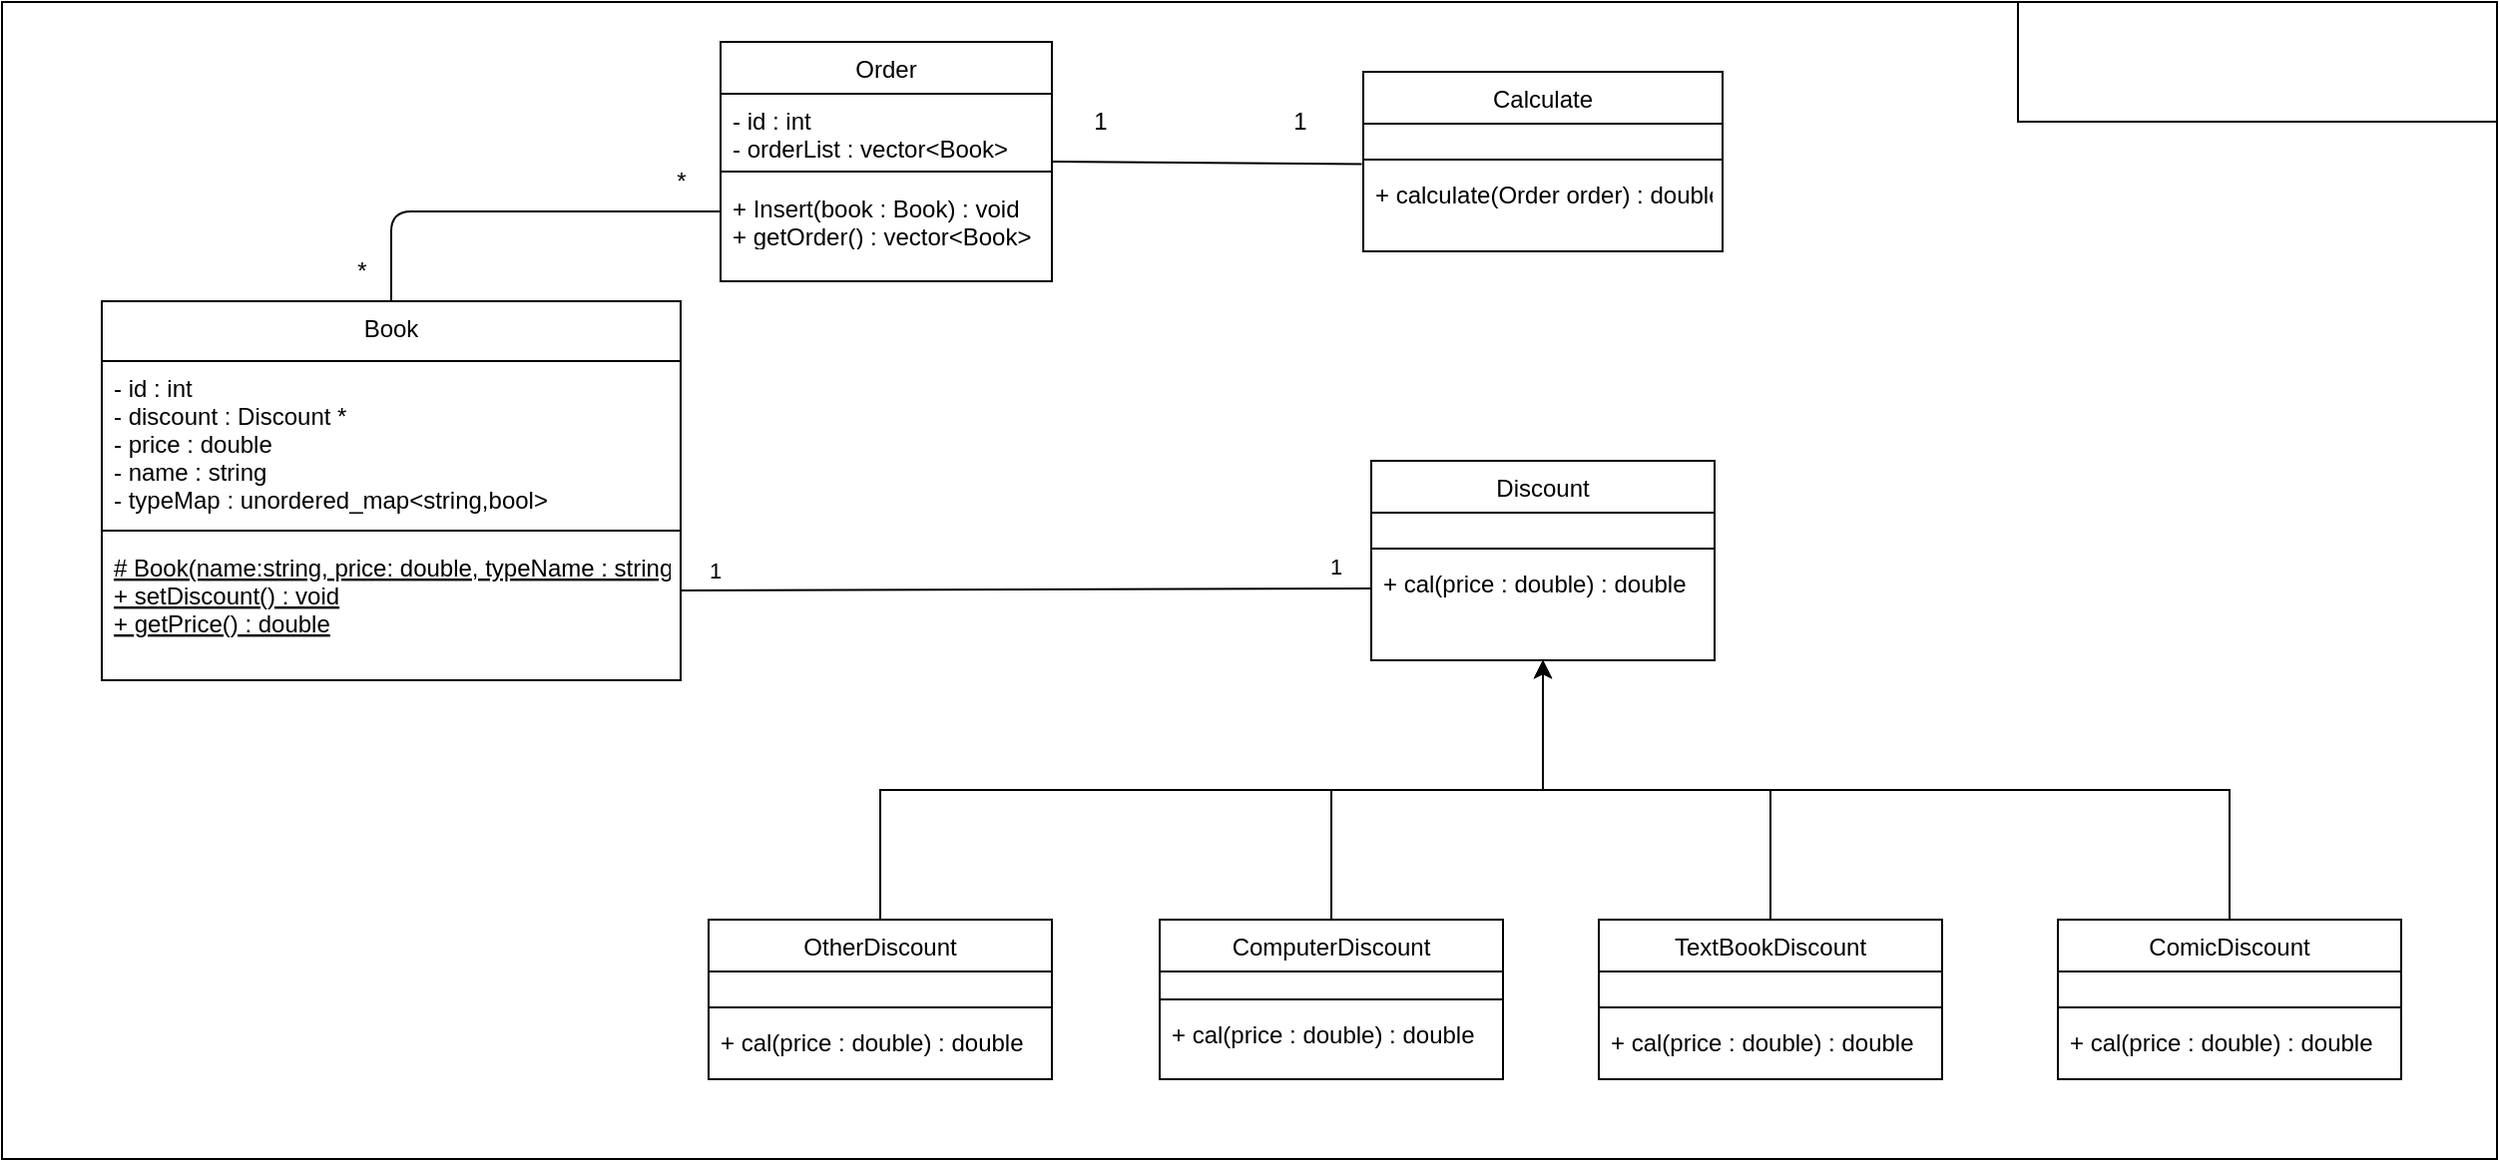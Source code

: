 <mxfile version="14.4.9" type="github">
  <diagram id="C5RBs43oDa-KdzZeNtuy" name="Page-1">
    <mxGraphModel dx="1175" dy="942" grid="1" gridSize="10" guides="1" tooltips="1" connect="1" arrows="1" fold="1" page="1" pageScale="1" pageWidth="827" pageHeight="1169" math="0" shadow="0">
      <root>
        <mxCell id="WIyWlLk6GJQsqaUBKTNV-0" />
        <mxCell id="WIyWlLk6GJQsqaUBKTNV-1" parent="WIyWlLk6GJQsqaUBKTNV-0" />
        <mxCell id="PdlZU2b8IlvbBPyZ9OJQ-49" value="" style="rounded=0;whiteSpace=wrap;html=1;" vertex="1" parent="WIyWlLk6GJQsqaUBKTNV-1">
          <mxGeometry x="200" y="20" width="1250" height="580" as="geometry" />
        </mxCell>
        <mxCell id="zkfFHV4jXpPFQw0GAbJ--6" value="Book" style="swimlane;fontStyle=0;align=center;verticalAlign=top;childLayout=stackLayout;horizontal=1;startSize=30;horizontalStack=0;resizeParent=1;resizeLast=0;collapsible=1;marginBottom=0;rounded=0;shadow=0;strokeWidth=1;" parent="WIyWlLk6GJQsqaUBKTNV-1" vertex="1">
          <mxGeometry x="250" y="170" width="290" height="190" as="geometry">
            <mxRectangle x="130" y="380" width="160" height="26" as="alternateBounds" />
          </mxGeometry>
        </mxCell>
        <mxCell id="zkfFHV4jXpPFQw0GAbJ--11" value="- id : int&#xa;- discount : Discount *&#xa;- price : double&#xa;- name : string&#xa;- typeMap : unordered_map&lt;string,bool&gt;" style="text;align=left;verticalAlign=top;spacingLeft=4;spacingRight=4;overflow=hidden;rotatable=0;points=[[0,0.5],[1,0.5]];portConstraint=eastwest;" parent="zkfFHV4jXpPFQw0GAbJ--6" vertex="1">
          <mxGeometry y="30" width="290" height="80" as="geometry" />
        </mxCell>
        <mxCell id="zkfFHV4jXpPFQw0GAbJ--9" value="" style="line;html=1;strokeWidth=1;align=left;verticalAlign=middle;spacingTop=-1;spacingLeft=3;spacingRight=3;rotatable=0;labelPosition=right;points=[];portConstraint=eastwest;" parent="zkfFHV4jXpPFQw0GAbJ--6" vertex="1">
          <mxGeometry y="110" width="290" height="10" as="geometry" />
        </mxCell>
        <mxCell id="zkfFHV4jXpPFQw0GAbJ--10" value="# Book(name:string, price: double, typeName : string)&#xa;+ setDiscount() : void&#xa;+ getPrice() : double&#xa;&#xa;" style="text;align=left;verticalAlign=top;spacingLeft=4;spacingRight=4;overflow=hidden;rotatable=0;points=[[0,0.5],[1,0.5]];portConstraint=eastwest;fontStyle=4" parent="zkfFHV4jXpPFQw0GAbJ--6" vertex="1">
          <mxGeometry y="120" width="290" height="50" as="geometry" />
        </mxCell>
        <mxCell id="zkfFHV4jXpPFQw0GAbJ--13" value="Order" style="swimlane;fontStyle=0;align=center;verticalAlign=top;childLayout=stackLayout;horizontal=1;startSize=26;horizontalStack=0;resizeParent=1;resizeLast=0;collapsible=1;marginBottom=0;rounded=0;shadow=0;strokeWidth=1;" parent="WIyWlLk6GJQsqaUBKTNV-1" vertex="1">
          <mxGeometry x="560" y="40" width="166" height="120" as="geometry">
            <mxRectangle x="340" y="380" width="170" height="26" as="alternateBounds" />
          </mxGeometry>
        </mxCell>
        <mxCell id="zkfFHV4jXpPFQw0GAbJ--14" value="- id : int&#xa;- orderList : vector&lt;Book&gt;" style="text;align=left;verticalAlign=top;spacingLeft=4;spacingRight=4;overflow=hidden;rotatable=0;points=[[0,0.5],[1,0.5]];portConstraint=eastwest;" parent="zkfFHV4jXpPFQw0GAbJ--13" vertex="1">
          <mxGeometry y="26" width="166" height="34" as="geometry" />
        </mxCell>
        <mxCell id="zkfFHV4jXpPFQw0GAbJ--15" value="" style="line;html=1;strokeWidth=1;align=left;verticalAlign=middle;spacingTop=-1;spacingLeft=3;spacingRight=3;rotatable=0;labelPosition=right;points=[];portConstraint=eastwest;" parent="zkfFHV4jXpPFQw0GAbJ--13" vertex="1">
          <mxGeometry y="60" width="166" height="10" as="geometry" />
        </mxCell>
        <mxCell id="PdlZU2b8IlvbBPyZ9OJQ-6" value="+ Insert(book : Book) : void&#xa;+ getOrder() : vector&lt;Book&gt;" style="text;align=left;verticalAlign=top;spacingLeft=4;spacingRight=4;overflow=hidden;rotatable=0;points=[[0,0.5],[1,0.5]];portConstraint=eastwest;" vertex="1" parent="zkfFHV4jXpPFQw0GAbJ--13">
          <mxGeometry y="70" width="166" height="30" as="geometry" />
        </mxCell>
        <mxCell id="zkfFHV4jXpPFQw0GAbJ--17" value="Discount" style="swimlane;fontStyle=0;align=center;verticalAlign=top;childLayout=stackLayout;horizontal=1;startSize=26;horizontalStack=0;resizeParent=1;resizeLast=0;collapsible=1;marginBottom=0;rounded=0;shadow=0;strokeWidth=1;" parent="WIyWlLk6GJQsqaUBKTNV-1" vertex="1">
          <mxGeometry x="886" y="250" width="172" height="100" as="geometry">
            <mxRectangle x="550" y="140" width="160" height="26" as="alternateBounds" />
          </mxGeometry>
        </mxCell>
        <mxCell id="zkfFHV4jXpPFQw0GAbJ--18" value="    " style="text;align=left;verticalAlign=top;spacingLeft=4;spacingRight=4;overflow=hidden;rotatable=0;points=[[0,0.5],[1,0.5]];portConstraint=eastwest;" parent="zkfFHV4jXpPFQw0GAbJ--17" vertex="1">
          <mxGeometry y="26" width="172" height="14" as="geometry" />
        </mxCell>
        <mxCell id="PdlZU2b8IlvbBPyZ9OJQ-28" value="" style="line;html=1;strokeWidth=1;align=left;verticalAlign=middle;spacingTop=-1;spacingLeft=3;spacingRight=3;rotatable=0;labelPosition=right;points=[];portConstraint=eastwest;" vertex="1" parent="zkfFHV4jXpPFQw0GAbJ--17">
          <mxGeometry y="40" width="172" height="8" as="geometry" />
        </mxCell>
        <mxCell id="zkfFHV4jXpPFQw0GAbJ--25" value="+ cal(price : double) : double" style="text;align=left;verticalAlign=top;spacingLeft=4;spacingRight=4;overflow=hidden;rotatable=0;points=[[0,0.5],[1,0.5]];portConstraint=eastwest;" parent="zkfFHV4jXpPFQw0GAbJ--17" vertex="1">
          <mxGeometry y="48" width="172" height="32" as="geometry" />
        </mxCell>
        <mxCell id="PdlZU2b8IlvbBPyZ9OJQ-7" value="Calculate" style="swimlane;fontStyle=0;align=center;verticalAlign=top;childLayout=stackLayout;horizontal=1;startSize=26;horizontalStack=0;resizeParent=1;resizeLast=0;collapsible=1;marginBottom=0;rounded=0;shadow=0;strokeWidth=1;" vertex="1" parent="WIyWlLk6GJQsqaUBKTNV-1">
          <mxGeometry x="882" y="55" width="180" height="90" as="geometry">
            <mxRectangle x="550" y="140" width="160" height="26" as="alternateBounds" />
          </mxGeometry>
        </mxCell>
        <mxCell id="PdlZU2b8IlvbBPyZ9OJQ-8" value="    " style="text;align=left;verticalAlign=top;spacingLeft=4;spacingRight=4;overflow=hidden;rotatable=0;points=[[0,0.5],[1,0.5]];portConstraint=eastwest;" vertex="1" parent="PdlZU2b8IlvbBPyZ9OJQ-7">
          <mxGeometry y="26" width="180" height="14" as="geometry" />
        </mxCell>
        <mxCell id="PdlZU2b8IlvbBPyZ9OJQ-9" value="" style="line;html=1;strokeWidth=1;align=left;verticalAlign=middle;spacingTop=-1;spacingLeft=3;spacingRight=3;rotatable=0;labelPosition=right;points=[];portConstraint=eastwest;" vertex="1" parent="PdlZU2b8IlvbBPyZ9OJQ-7">
          <mxGeometry y="40" width="180" height="8" as="geometry" />
        </mxCell>
        <mxCell id="PdlZU2b8IlvbBPyZ9OJQ-10" value="+ calculate(Order order) : double" style="text;align=left;verticalAlign=top;spacingLeft=4;spacingRight=4;overflow=hidden;rotatable=0;points=[[0,0.5],[1,0.5]];portConstraint=eastwest;" vertex="1" parent="PdlZU2b8IlvbBPyZ9OJQ-7">
          <mxGeometry y="48" width="180" height="30" as="geometry" />
        </mxCell>
        <mxCell id="PdlZU2b8IlvbBPyZ9OJQ-38" style="edgeStyle=orthogonalEdgeStyle;rounded=0;orthogonalLoop=1;jettySize=auto;html=1;exitX=0.5;exitY=0;exitDx=0;exitDy=0;entryX=0.5;entryY=1;entryDx=0;entryDy=0;" edge="1" parent="WIyWlLk6GJQsqaUBKTNV-1" source="PdlZU2b8IlvbBPyZ9OJQ-11" target="zkfFHV4jXpPFQw0GAbJ--17">
          <mxGeometry relative="1" as="geometry" />
        </mxCell>
        <mxCell id="PdlZU2b8IlvbBPyZ9OJQ-11" value="OtherDiscount" style="swimlane;fontStyle=0;align=center;verticalAlign=top;childLayout=stackLayout;horizontal=1;startSize=26;horizontalStack=0;resizeParent=1;resizeLast=0;collapsible=1;marginBottom=0;rounded=0;shadow=0;strokeWidth=1;" vertex="1" parent="WIyWlLk6GJQsqaUBKTNV-1">
          <mxGeometry x="554" y="480" width="172" height="80" as="geometry">
            <mxRectangle x="550" y="140" width="160" height="26" as="alternateBounds" />
          </mxGeometry>
        </mxCell>
        <mxCell id="PdlZU2b8IlvbBPyZ9OJQ-12" value="    " style="text;align=left;verticalAlign=top;spacingLeft=4;spacingRight=4;overflow=hidden;rotatable=0;points=[[0,0.5],[1,0.5]];portConstraint=eastwest;" vertex="1" parent="PdlZU2b8IlvbBPyZ9OJQ-11">
          <mxGeometry y="26" width="172" height="14" as="geometry" />
        </mxCell>
        <mxCell id="PdlZU2b8IlvbBPyZ9OJQ-13" value="" style="line;html=1;strokeWidth=1;align=left;verticalAlign=middle;spacingTop=-1;spacingLeft=3;spacingRight=3;rotatable=0;labelPosition=right;points=[];portConstraint=eastwest;" vertex="1" parent="PdlZU2b8IlvbBPyZ9OJQ-11">
          <mxGeometry y="40" width="172" height="8" as="geometry" />
        </mxCell>
        <mxCell id="PdlZU2b8IlvbBPyZ9OJQ-14" value="+ cal(price : double) : double" style="text;align=left;verticalAlign=top;spacingLeft=4;spacingRight=4;overflow=hidden;rotatable=0;points=[[0,0.5],[1,0.5]];portConstraint=eastwest;" vertex="1" parent="PdlZU2b8IlvbBPyZ9OJQ-11">
          <mxGeometry y="48" width="172" height="22" as="geometry" />
        </mxCell>
        <mxCell id="PdlZU2b8IlvbBPyZ9OJQ-35" style="edgeStyle=orthogonalEdgeStyle;rounded=0;orthogonalLoop=1;jettySize=auto;html=1;exitX=0.5;exitY=0;exitDx=0;exitDy=0;entryX=0.5;entryY=1;entryDx=0;entryDy=0;" edge="1" parent="WIyWlLk6GJQsqaUBKTNV-1" source="PdlZU2b8IlvbBPyZ9OJQ-16" target="zkfFHV4jXpPFQw0GAbJ--17">
          <mxGeometry relative="1" as="geometry" />
        </mxCell>
        <mxCell id="PdlZU2b8IlvbBPyZ9OJQ-16" value="ComputerDiscount" style="swimlane;fontStyle=0;align=center;verticalAlign=top;childLayout=stackLayout;horizontal=1;startSize=26;horizontalStack=0;resizeParent=1;resizeLast=0;collapsible=1;marginBottom=0;rounded=0;shadow=0;strokeWidth=1;" vertex="1" parent="WIyWlLk6GJQsqaUBKTNV-1">
          <mxGeometry x="780" y="480" width="172" height="80" as="geometry">
            <mxRectangle x="550" y="140" width="160" height="26" as="alternateBounds" />
          </mxGeometry>
        </mxCell>
        <mxCell id="PdlZU2b8IlvbBPyZ9OJQ-17" value="    " style="text;align=left;verticalAlign=top;spacingLeft=4;spacingRight=4;overflow=hidden;rotatable=0;points=[[0,0.5],[1,0.5]];portConstraint=eastwest;" vertex="1" parent="PdlZU2b8IlvbBPyZ9OJQ-16">
          <mxGeometry y="26" width="172" height="10" as="geometry" />
        </mxCell>
        <mxCell id="PdlZU2b8IlvbBPyZ9OJQ-18" value="" style="line;html=1;strokeWidth=1;align=left;verticalAlign=middle;spacingTop=-1;spacingLeft=3;spacingRight=3;rotatable=0;labelPosition=right;points=[];portConstraint=eastwest;" vertex="1" parent="PdlZU2b8IlvbBPyZ9OJQ-16">
          <mxGeometry y="36" width="172" height="8" as="geometry" />
        </mxCell>
        <mxCell id="PdlZU2b8IlvbBPyZ9OJQ-19" value="+ cal(price : double) : double" style="text;align=left;verticalAlign=top;spacingLeft=4;spacingRight=4;overflow=hidden;rotatable=0;points=[[0,0.5],[1,0.5]];portConstraint=eastwest;" vertex="1" parent="PdlZU2b8IlvbBPyZ9OJQ-16">
          <mxGeometry y="44" width="172" height="32" as="geometry" />
        </mxCell>
        <mxCell id="PdlZU2b8IlvbBPyZ9OJQ-39" style="edgeStyle=orthogonalEdgeStyle;rounded=0;orthogonalLoop=1;jettySize=auto;html=1;exitX=0.5;exitY=0;exitDx=0;exitDy=0;entryX=0.5;entryY=1;entryDx=0;entryDy=0;" edge="1" parent="WIyWlLk6GJQsqaUBKTNV-1" source="PdlZU2b8IlvbBPyZ9OJQ-20" target="zkfFHV4jXpPFQw0GAbJ--17">
          <mxGeometry relative="1" as="geometry" />
        </mxCell>
        <mxCell id="PdlZU2b8IlvbBPyZ9OJQ-20" value="ComicDiscount" style="swimlane;fontStyle=0;align=center;verticalAlign=top;childLayout=stackLayout;horizontal=1;startSize=26;horizontalStack=0;resizeParent=1;resizeLast=0;collapsible=1;marginBottom=0;rounded=0;shadow=0;strokeWidth=1;" vertex="1" parent="WIyWlLk6GJQsqaUBKTNV-1">
          <mxGeometry x="1230" y="480" width="172" height="80" as="geometry">
            <mxRectangle x="550" y="140" width="160" height="26" as="alternateBounds" />
          </mxGeometry>
        </mxCell>
        <mxCell id="PdlZU2b8IlvbBPyZ9OJQ-21" value="    " style="text;align=left;verticalAlign=top;spacingLeft=4;spacingRight=4;overflow=hidden;rotatable=0;points=[[0,0.5],[1,0.5]];portConstraint=eastwest;" vertex="1" parent="PdlZU2b8IlvbBPyZ9OJQ-20">
          <mxGeometry y="26" width="172" height="14" as="geometry" />
        </mxCell>
        <mxCell id="PdlZU2b8IlvbBPyZ9OJQ-22" value="" style="line;html=1;strokeWidth=1;align=left;verticalAlign=middle;spacingTop=-1;spacingLeft=3;spacingRight=3;rotatable=0;labelPosition=right;points=[];portConstraint=eastwest;" vertex="1" parent="PdlZU2b8IlvbBPyZ9OJQ-20">
          <mxGeometry y="40" width="172" height="8" as="geometry" />
        </mxCell>
        <mxCell id="PdlZU2b8IlvbBPyZ9OJQ-23" value="+ cal(price : double) : double" style="text;align=left;verticalAlign=top;spacingLeft=4;spacingRight=4;overflow=hidden;rotatable=0;points=[[0,0.5],[1,0.5]];portConstraint=eastwest;" vertex="1" parent="PdlZU2b8IlvbBPyZ9OJQ-20">
          <mxGeometry y="48" width="172" height="32" as="geometry" />
        </mxCell>
        <mxCell id="PdlZU2b8IlvbBPyZ9OJQ-36" style="edgeStyle=orthogonalEdgeStyle;rounded=0;orthogonalLoop=1;jettySize=auto;html=1;exitX=0.5;exitY=0;exitDx=0;exitDy=0;entryX=0.5;entryY=1;entryDx=0;entryDy=0;" edge="1" parent="WIyWlLk6GJQsqaUBKTNV-1" source="PdlZU2b8IlvbBPyZ9OJQ-24" target="zkfFHV4jXpPFQw0GAbJ--17">
          <mxGeometry relative="1" as="geometry" />
        </mxCell>
        <mxCell id="PdlZU2b8IlvbBPyZ9OJQ-24" value="TextBookDiscount" style="swimlane;fontStyle=0;align=center;verticalAlign=top;childLayout=stackLayout;horizontal=1;startSize=26;horizontalStack=0;resizeParent=1;resizeLast=0;collapsible=1;marginBottom=0;rounded=0;shadow=0;strokeWidth=1;" vertex="1" parent="WIyWlLk6GJQsqaUBKTNV-1">
          <mxGeometry x="1000" y="480" width="172" height="80" as="geometry">
            <mxRectangle x="550" y="140" width="160" height="26" as="alternateBounds" />
          </mxGeometry>
        </mxCell>
        <mxCell id="PdlZU2b8IlvbBPyZ9OJQ-25" value="    " style="text;align=left;verticalAlign=top;spacingLeft=4;spacingRight=4;overflow=hidden;rotatable=0;points=[[0,0.5],[1,0.5]];portConstraint=eastwest;" vertex="1" parent="PdlZU2b8IlvbBPyZ9OJQ-24">
          <mxGeometry y="26" width="172" height="14" as="geometry" />
        </mxCell>
        <mxCell id="PdlZU2b8IlvbBPyZ9OJQ-26" value="" style="line;html=1;strokeWidth=1;align=left;verticalAlign=middle;spacingTop=-1;spacingLeft=3;spacingRight=3;rotatable=0;labelPosition=right;points=[];portConstraint=eastwest;" vertex="1" parent="PdlZU2b8IlvbBPyZ9OJQ-24">
          <mxGeometry y="40" width="172" height="8" as="geometry" />
        </mxCell>
        <mxCell id="PdlZU2b8IlvbBPyZ9OJQ-27" value="+ cal(price : double) : double" style="text;align=left;verticalAlign=top;spacingLeft=4;spacingRight=4;overflow=hidden;rotatable=0;points=[[0,0.5],[1,0.5]];portConstraint=eastwest;" vertex="1" parent="PdlZU2b8IlvbBPyZ9OJQ-24">
          <mxGeometry y="48" width="172" height="32" as="geometry" />
        </mxCell>
        <mxCell id="PdlZU2b8IlvbBPyZ9OJQ-40" value="" style="endArrow=none;html=1;entryX=0;entryY=0.5;entryDx=0;entryDy=0;exitX=1;exitY=0.5;exitDx=0;exitDy=0;" edge="1" parent="WIyWlLk6GJQsqaUBKTNV-1" source="zkfFHV4jXpPFQw0GAbJ--10" target="zkfFHV4jXpPFQw0GAbJ--25">
          <mxGeometry width="50" height="50" relative="1" as="geometry">
            <mxPoint x="650" y="410" as="sourcePoint" />
            <mxPoint x="700" y="360" as="targetPoint" />
          </mxGeometry>
        </mxCell>
        <mxCell id="PdlZU2b8IlvbBPyZ9OJQ-45" value="1" style="edgeLabel;html=1;align=center;verticalAlign=middle;resizable=0;points=[];" vertex="1" connectable="0" parent="PdlZU2b8IlvbBPyZ9OJQ-40">
          <mxGeometry x="-0.906" y="10" relative="1" as="geometry">
            <mxPoint as="offset" />
          </mxGeometry>
        </mxCell>
        <mxCell id="PdlZU2b8IlvbBPyZ9OJQ-46" value="1" style="edgeLabel;html=1;align=center;verticalAlign=middle;resizable=0;points=[];" vertex="1" connectable="0" parent="PdlZU2b8IlvbBPyZ9OJQ-40">
          <mxGeometry x="0.896" y="11" relative="1" as="geometry">
            <mxPoint as="offset" />
          </mxGeometry>
        </mxCell>
        <mxCell id="PdlZU2b8IlvbBPyZ9OJQ-41" value="" style="endArrow=none;html=1;exitX=1;exitY=0.5;exitDx=0;exitDy=0;entryX=-0.004;entryY=-0.059;entryDx=0;entryDy=0;entryPerimeter=0;" edge="1" parent="WIyWlLk6GJQsqaUBKTNV-1" source="zkfFHV4jXpPFQw0GAbJ--13" target="PdlZU2b8IlvbBPyZ9OJQ-10">
          <mxGeometry width="50" height="50" relative="1" as="geometry">
            <mxPoint x="750" y="170" as="sourcePoint" />
            <mxPoint x="890" y="103" as="targetPoint" />
          </mxGeometry>
        </mxCell>
        <mxCell id="PdlZU2b8IlvbBPyZ9OJQ-42" value="1" style="text;html=1;align=center;verticalAlign=middle;resizable=0;points=[];autosize=1;" vertex="1" parent="WIyWlLk6GJQsqaUBKTNV-1">
          <mxGeometry x="740" y="70" width="20" height="20" as="geometry" />
        </mxCell>
        <mxCell id="PdlZU2b8IlvbBPyZ9OJQ-43" value="1" style="text;html=1;align=center;verticalAlign=middle;resizable=0;points=[];autosize=1;" vertex="1" parent="WIyWlLk6GJQsqaUBKTNV-1">
          <mxGeometry x="840" y="70" width="20" height="20" as="geometry" />
        </mxCell>
        <mxCell id="PdlZU2b8IlvbBPyZ9OJQ-44" value="" style="endArrow=none;html=1;exitX=0.5;exitY=0;exitDx=0;exitDy=0;entryX=0;entryY=0.5;entryDx=0;entryDy=0;" edge="1" parent="WIyWlLk6GJQsqaUBKTNV-1" source="zkfFHV4jXpPFQw0GAbJ--6" target="PdlZU2b8IlvbBPyZ9OJQ-6">
          <mxGeometry width="50" height="50" relative="1" as="geometry">
            <mxPoint x="300" y="120" as="sourcePoint" />
            <mxPoint x="395" y="80" as="targetPoint" />
            <Array as="points">
              <mxPoint x="395" y="125" />
            </Array>
          </mxGeometry>
        </mxCell>
        <mxCell id="PdlZU2b8IlvbBPyZ9OJQ-47" value="*" style="text;html=1;align=center;verticalAlign=middle;resizable=0;points=[];autosize=1;" vertex="1" parent="WIyWlLk6GJQsqaUBKTNV-1">
          <mxGeometry x="370" y="145" width="20" height="20" as="geometry" />
        </mxCell>
        <mxCell id="PdlZU2b8IlvbBPyZ9OJQ-48" value="*" style="text;html=1;align=center;verticalAlign=middle;resizable=0;points=[];autosize=1;" vertex="1" parent="WIyWlLk6GJQsqaUBKTNV-1">
          <mxGeometry x="530" y="100" width="20" height="20" as="geometry" />
        </mxCell>
        <mxCell id="PdlZU2b8IlvbBPyZ9OJQ-50" value="" style="rounded=0;whiteSpace=wrap;html=1;" vertex="1" parent="WIyWlLk6GJQsqaUBKTNV-1">
          <mxGeometry x="1210" y="20" width="240" height="60" as="geometry" />
        </mxCell>
      </root>
    </mxGraphModel>
  </diagram>
</mxfile>
